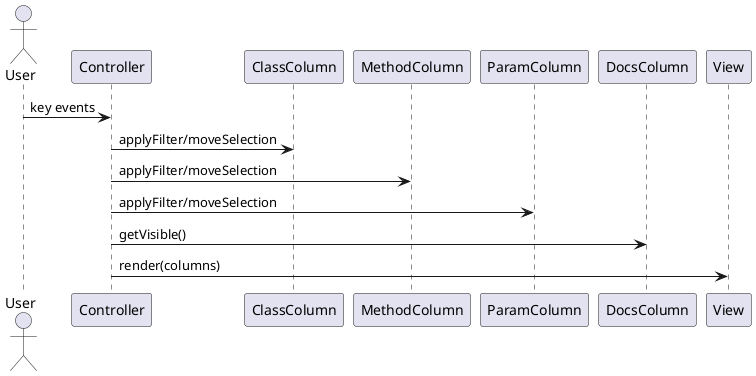 @startuml
actor User
participant Controller
participant ClassColumn
participant MethodColumn
participant ParamColumn
participant DocsColumn
participant View

User -> Controller: key events
Controller -> ClassColumn: applyFilter/moveSelection
Controller -> MethodColumn: applyFilter/moveSelection
Controller -> ParamColumn: applyFilter/moveSelection
Controller -> DocsColumn: getVisible()
Controller -> View: render(columns)
@enduml